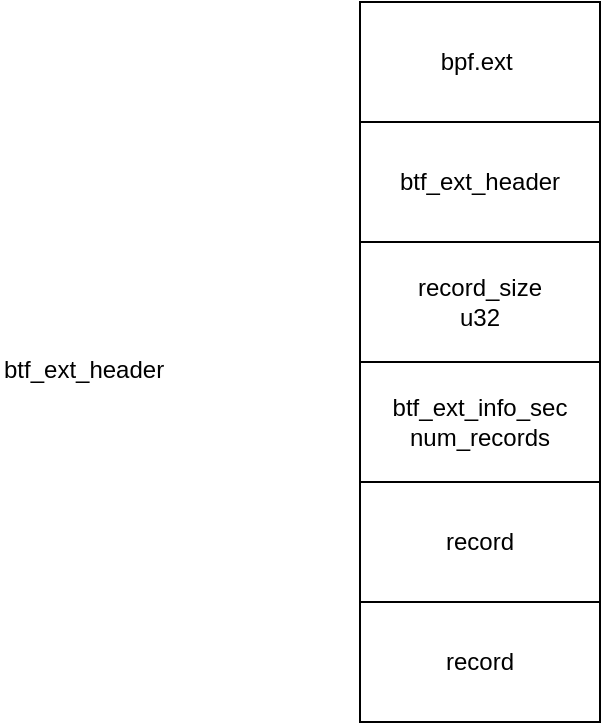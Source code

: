 <mxfile version="15.3.8" type="github">
  <diagram id="NwEF2wVTVFCRHf_Oc7Td" name="Page-1">
    <mxGraphModel dx="1999" dy="1106" grid="1" gridSize="10" guides="1" tooltips="1" connect="1" arrows="1" fold="1" page="1" pageScale="1" pageWidth="827" pageHeight="1169" math="0" shadow="0">
      <root>
        <mxCell id="0" />
        <mxCell id="1" parent="0" />
        <mxCell id="U1izw9JYFy1tTWma2Y6g-1" value="btf_ext_header" style="text;whiteSpace=wrap;html=1;" vertex="1" parent="1">
          <mxGeometry x="370" y="440" width="110" height="30" as="geometry" />
        </mxCell>
        <mxCell id="U1izw9JYFy1tTWma2Y6g-2" value="bpf.ext&amp;nbsp;" style="rounded=0;whiteSpace=wrap;html=1;" vertex="1" parent="1">
          <mxGeometry x="550" y="270" width="120" height="60" as="geometry" />
        </mxCell>
        <mxCell id="U1izw9JYFy1tTWma2Y6g-3" value="btf_ext_header" style="rounded=0;whiteSpace=wrap;html=1;" vertex="1" parent="1">
          <mxGeometry x="550" y="330" width="120" height="60" as="geometry" />
        </mxCell>
        <mxCell id="U1izw9JYFy1tTWma2Y6g-4" value="record_size &lt;br&gt;u32" style="whiteSpace=wrap;html=1;" vertex="1" parent="1">
          <mxGeometry x="550" y="390" width="120" height="60" as="geometry" />
        </mxCell>
        <mxCell id="U1izw9JYFy1tTWma2Y6g-5" value="btf_ext_info_sec&lt;br&gt;num_records" style="whiteSpace=wrap;html=1;" vertex="1" parent="1">
          <mxGeometry x="550" y="450" width="120" height="60" as="geometry" />
        </mxCell>
        <mxCell id="U1izw9JYFy1tTWma2Y6g-6" value="record" style="whiteSpace=wrap;html=1;" vertex="1" parent="1">
          <mxGeometry x="550" y="510" width="120" height="60" as="geometry" />
        </mxCell>
        <mxCell id="U1izw9JYFy1tTWma2Y6g-7" value="record" style="whiteSpace=wrap;html=1;" vertex="1" parent="1">
          <mxGeometry x="550" y="570" width="120" height="60" as="geometry" />
        </mxCell>
      </root>
    </mxGraphModel>
  </diagram>
</mxfile>
